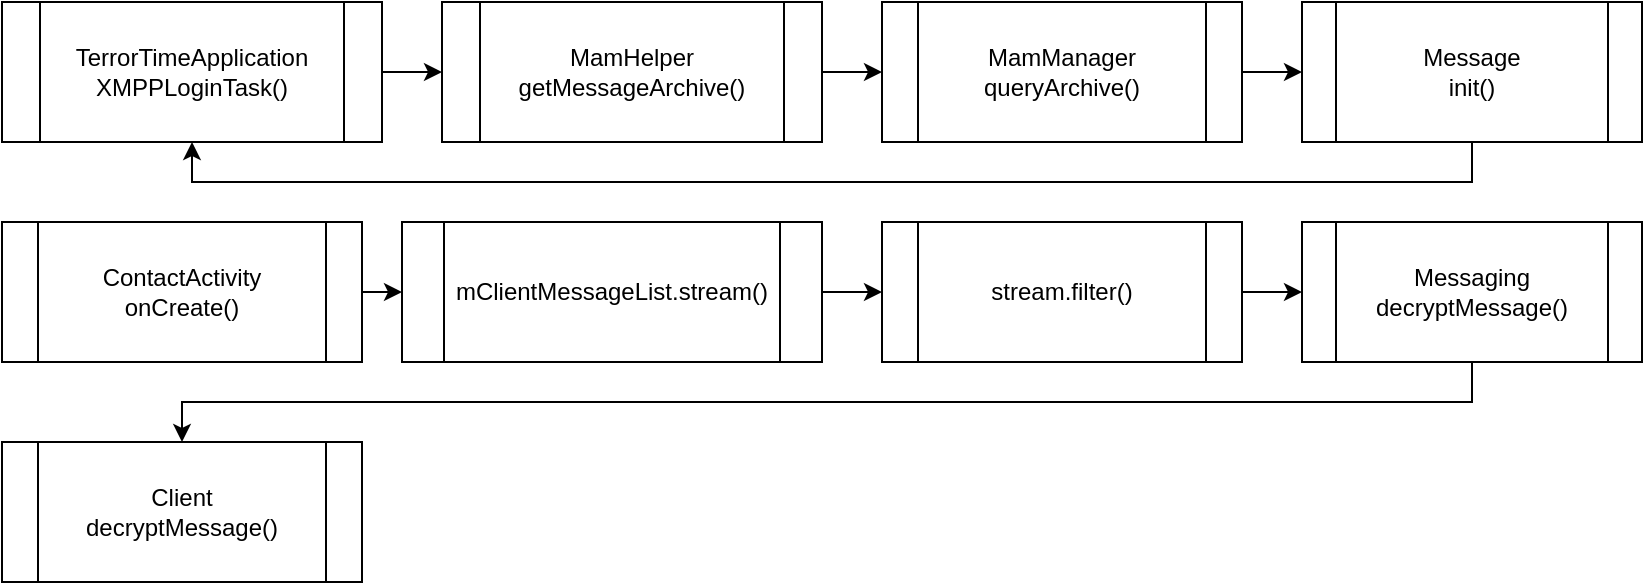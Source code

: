 <mxfile version="12.4.9" type="device"><diagram id="TLTNh87yJRvunzMBYQCl" name="Page-1"><mxGraphModel dx="870" dy="578" grid="1" gridSize="10" guides="1" tooltips="1" connect="1" arrows="1" fold="1" page="1" pageScale="1" pageWidth="850" pageHeight="1100" math="0" shadow="0"><root><mxCell id="0"/><mxCell id="1" parent="0"/><mxCell id="NDVA4Phf__IH37YsmT05-11" style="edgeStyle=orthogonalEdgeStyle;rounded=0;orthogonalLoop=1;jettySize=auto;html=1;exitX=1;exitY=0.5;exitDx=0;exitDy=0;entryX=0;entryY=0.5;entryDx=0;entryDy=0;" parent="1" source="NDVA4Phf__IH37YsmT05-1" target="NDVA4Phf__IH37YsmT05-3" edge="1"><mxGeometry relative="1" as="geometry"/></mxCell><mxCell id="NDVA4Phf__IH37YsmT05-1" value="MamHelper&lt;br&gt;getMessageArchive()" style="shape=process;whiteSpace=wrap;html=1;backgroundOutline=1;" parent="1" vertex="1"><mxGeometry x="230" y="10" width="190" height="70" as="geometry"/></mxCell><mxCell id="NDVA4Phf__IH37YsmT05-10" style="edgeStyle=orthogonalEdgeStyle;rounded=0;orthogonalLoop=1;jettySize=auto;html=1;exitX=1;exitY=0.5;exitDx=0;exitDy=0;entryX=0;entryY=0.5;entryDx=0;entryDy=0;" parent="1" source="NDVA4Phf__IH37YsmT05-2" target="NDVA4Phf__IH37YsmT05-1" edge="1"><mxGeometry relative="1" as="geometry"/></mxCell><mxCell id="NDVA4Phf__IH37YsmT05-2" value="TerrorTimeApplication&lt;br&gt;XMPPLoginTask()" style="shape=process;whiteSpace=wrap;html=1;backgroundOutline=1;" parent="1" vertex="1"><mxGeometry x="10" y="10" width="190" height="70" as="geometry"/></mxCell><mxCell id="NDVA4Phf__IH37YsmT05-12" style="edgeStyle=orthogonalEdgeStyle;rounded=0;orthogonalLoop=1;jettySize=auto;html=1;exitX=1;exitY=0.5;exitDx=0;exitDy=0;entryX=0;entryY=0.5;entryDx=0;entryDy=0;" parent="1" source="NDVA4Phf__IH37YsmT05-3" target="NDVA4Phf__IH37YsmT05-4" edge="1"><mxGeometry relative="1" as="geometry"/></mxCell><mxCell id="NDVA4Phf__IH37YsmT05-3" value="MamManager&lt;br&gt;queryArchive()" style="shape=process;whiteSpace=wrap;html=1;backgroundOutline=1;" parent="1" vertex="1"><mxGeometry x="450" y="10" width="180" height="70" as="geometry"/></mxCell><mxCell id="NDVA4Phf__IH37YsmT05-13" style="edgeStyle=orthogonalEdgeStyle;rounded=0;orthogonalLoop=1;jettySize=auto;html=1;exitX=0.5;exitY=1;exitDx=0;exitDy=0;entryX=0.5;entryY=1;entryDx=0;entryDy=0;" parent="1" source="NDVA4Phf__IH37YsmT05-4" target="NDVA4Phf__IH37YsmT05-2" edge="1"><mxGeometry relative="1" as="geometry"/></mxCell><mxCell id="NDVA4Phf__IH37YsmT05-4" value="Message&lt;br&gt;init()" style="shape=process;whiteSpace=wrap;html=1;backgroundOutline=1;" parent="1" vertex="1"><mxGeometry x="660" y="10" width="170" height="70" as="geometry"/></mxCell><mxCell id="NDVA4Phf__IH37YsmT05-14" style="edgeStyle=orthogonalEdgeStyle;rounded=0;orthogonalLoop=1;jettySize=auto;html=1;exitX=1;exitY=0.5;exitDx=0;exitDy=0;entryX=0;entryY=0.5;entryDx=0;entryDy=0;" parent="1" source="NDVA4Phf__IH37YsmT05-5" target="NDVA4Phf__IH37YsmT05-6" edge="1"><mxGeometry relative="1" as="geometry"/></mxCell><mxCell id="NDVA4Phf__IH37YsmT05-5" value="ContactActivity&lt;br&gt;onCreate()" style="shape=process;whiteSpace=wrap;html=1;backgroundOutline=1;" parent="1" vertex="1"><mxGeometry x="10" y="120" width="180" height="70" as="geometry"/></mxCell><mxCell id="NDVA4Phf__IH37YsmT05-15" style="edgeStyle=orthogonalEdgeStyle;rounded=0;orthogonalLoop=1;jettySize=auto;html=1;exitX=1;exitY=0.5;exitDx=0;exitDy=0;entryX=0;entryY=0.5;entryDx=0;entryDy=0;" parent="1" source="NDVA4Phf__IH37YsmT05-6" target="NDVA4Phf__IH37YsmT05-7" edge="1"><mxGeometry relative="1" as="geometry"/></mxCell><mxCell id="NDVA4Phf__IH37YsmT05-6" value="&lt;span style=&quot;white-space: normal&quot;&gt;mClientMessageList.stream()&lt;/span&gt;" style="shape=process;whiteSpace=wrap;html=1;backgroundOutline=1;" parent="1" vertex="1"><mxGeometry x="210" y="120" width="210" height="70" as="geometry"/></mxCell><mxCell id="NDVA4Phf__IH37YsmT05-16" style="edgeStyle=orthogonalEdgeStyle;rounded=0;orthogonalLoop=1;jettySize=auto;html=1;exitX=1;exitY=0.5;exitDx=0;exitDy=0;entryX=0;entryY=0.5;entryDx=0;entryDy=0;" parent="1" source="NDVA4Phf__IH37YsmT05-7" target="NDVA4Phf__IH37YsmT05-9" edge="1"><mxGeometry relative="1" as="geometry"/></mxCell><mxCell id="NDVA4Phf__IH37YsmT05-7" value="stream.filter()" style="shape=process;whiteSpace=wrap;html=1;backgroundOutline=1;" parent="1" vertex="1"><mxGeometry x="450" y="120" width="180" height="70" as="geometry"/></mxCell><mxCell id="NDVA4Phf__IH37YsmT05-8" value="Client&lt;br&gt;decryptMessage()" style="shape=process;whiteSpace=wrap;html=1;backgroundOutline=1;" parent="1" vertex="1"><mxGeometry x="10" y="230" width="180" height="70" as="geometry"/></mxCell><mxCell id="NDVA4Phf__IH37YsmT05-17" style="edgeStyle=orthogonalEdgeStyle;rounded=0;orthogonalLoop=1;jettySize=auto;html=1;exitX=0.5;exitY=1;exitDx=0;exitDy=0;entryX=0.5;entryY=0;entryDx=0;entryDy=0;" parent="1" source="NDVA4Phf__IH37YsmT05-9" target="NDVA4Phf__IH37YsmT05-8" edge="1"><mxGeometry relative="1" as="geometry"/></mxCell><mxCell id="NDVA4Phf__IH37YsmT05-9" value="Messaging&lt;br&gt;decryptMessage()" style="shape=process;whiteSpace=wrap;html=1;backgroundOutline=1;" parent="1" vertex="1"><mxGeometry x="660" y="120" width="170" height="70" as="geometry"/></mxCell></root></mxGraphModel></diagram></mxfile>